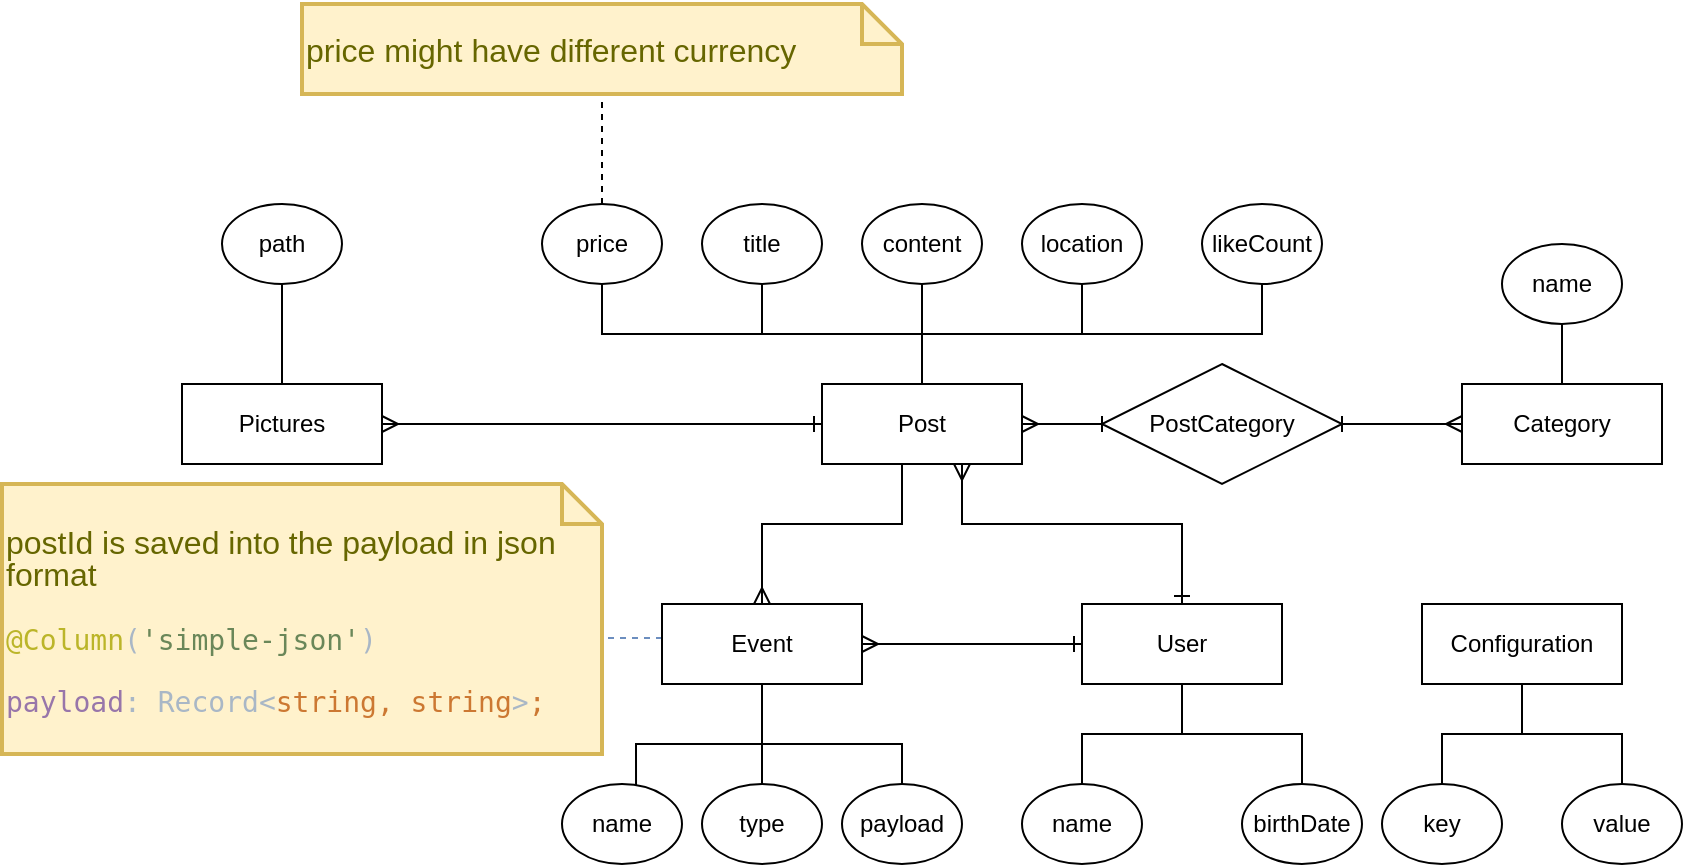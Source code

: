 <mxfile version="16.4.6" type="device"><diagram id="R2lEEEUBdFMjLlhIrx00" name="Page-1"><mxGraphModel dx="1422" dy="762" grid="1" gridSize="10" guides="1" tooltips="1" connect="1" arrows="1" fold="1" page="1" pageScale="1" pageWidth="850" pageHeight="1100" math="0" shadow="0" extFonts="Permanent Marker^https://fonts.googleapis.com/css?family=Permanent+Marker"><root><mxCell id="0"/><mxCell id="1" parent="0"/><mxCell id="LNiCz3PUaJKumTA4EDhK-4" style="edgeStyle=orthogonalEdgeStyle;rounded=0;orthogonalLoop=1;jettySize=auto;html=1;entryX=0;entryY=0.5;entryDx=0;entryDy=0;endArrow=baseDash;endFill=0;startArrow=ERmany;startFill=0;" parent="1" source="LNiCz3PUaJKumTA4EDhK-1" target="LNiCz3PUaJKumTA4EDhK-2" edge="1"><mxGeometry relative="1" as="geometry"/></mxCell><mxCell id="LNiCz3PUaJKumTA4EDhK-7" style="edgeStyle=orthogonalEdgeStyle;rounded=0;orthogonalLoop=1;jettySize=auto;html=1;entryX=0.5;entryY=0;entryDx=0;entryDy=0;startArrow=ERmany;startFill=0;endArrow=ERone;endFill=0;" parent="1" source="LNiCz3PUaJKumTA4EDhK-1" target="LNiCz3PUaJKumTA4EDhK-6" edge="1"><mxGeometry relative="1" as="geometry"><Array as="points"><mxPoint x="490" y="310"/><mxPoint x="600" y="310"/></Array></mxGeometry></mxCell><mxCell id="LNiCz3PUaJKumTA4EDhK-9" style="edgeStyle=orthogonalEdgeStyle;rounded=0;orthogonalLoop=1;jettySize=auto;html=1;entryX=1;entryY=0.5;entryDx=0;entryDy=0;startArrow=ERone;startFill=0;endArrow=ERmany;endFill=0;" parent="1" source="LNiCz3PUaJKumTA4EDhK-1" target="LNiCz3PUaJKumTA4EDhK-8" edge="1"><mxGeometry relative="1" as="geometry"/></mxCell><mxCell id="LNiCz3PUaJKumTA4EDhK-17" style="edgeStyle=orthogonalEdgeStyle;rounded=0;orthogonalLoop=1;jettySize=auto;html=1;entryX=0.5;entryY=1;entryDx=0;entryDy=0;startArrow=none;startFill=0;endArrow=none;endFill=0;" parent="1" source="LNiCz3PUaJKumTA4EDhK-1" target="LNiCz3PUaJKumTA4EDhK-10" edge="1"><mxGeometry relative="1" as="geometry"/></mxCell><mxCell id="LNiCz3PUaJKumTA4EDhK-18" style="edgeStyle=orthogonalEdgeStyle;rounded=0;orthogonalLoop=1;jettySize=auto;html=1;startArrow=none;startFill=0;endArrow=none;endFill=0;" parent="1" source="LNiCz3PUaJKumTA4EDhK-1" target="LNiCz3PUaJKumTA4EDhK-11" edge="1"><mxGeometry relative="1" as="geometry"/></mxCell><mxCell id="LNiCz3PUaJKumTA4EDhK-19" style="edgeStyle=orthogonalEdgeStyle;rounded=0;orthogonalLoop=1;jettySize=auto;html=1;startArrow=none;startFill=0;endArrow=none;endFill=0;" parent="1" source="LNiCz3PUaJKumTA4EDhK-1" target="LNiCz3PUaJKumTA4EDhK-12" edge="1"><mxGeometry relative="1" as="geometry"/></mxCell><mxCell id="l5Vizgiaj5KO3Ue9yY54-2" style="edgeStyle=orthogonalEdgeStyle;rounded=0;orthogonalLoop=1;jettySize=auto;html=1;entryX=0.5;entryY=0;entryDx=0;entryDy=0;startArrow=none;startFill=0;endArrow=ERmany;endFill=0;" parent="1" source="LNiCz3PUaJKumTA4EDhK-1" target="l5Vizgiaj5KO3Ue9yY54-1" edge="1"><mxGeometry relative="1" as="geometry"><Array as="points"><mxPoint x="460" y="310"/><mxPoint x="390" y="310"/></Array></mxGeometry></mxCell><mxCell id="3GR3aSOvoguFwPtbk9yG-3" style="edgeStyle=orthogonalEdgeStyle;rounded=0;orthogonalLoop=1;jettySize=auto;html=1;entryX=0.5;entryY=1;entryDx=0;entryDy=0;startArrow=none;startFill=0;endArrow=none;endFill=0;strokeWidth=1;" parent="1" source="LNiCz3PUaJKumTA4EDhK-1" target="3GR3aSOvoguFwPtbk9yG-2" edge="1"><mxGeometry relative="1" as="geometry"><Array as="points"><mxPoint x="470" y="215"/><mxPoint x="310" y="215"/></Array></mxGeometry></mxCell><mxCell id="LNiCz3PUaJKumTA4EDhK-1" value="Post" style="whiteSpace=wrap;html=1;align=center;" parent="1" vertex="1"><mxGeometry x="420" y="240" width="100" height="40" as="geometry"/></mxCell><mxCell id="LNiCz3PUaJKumTA4EDhK-5" style="edgeStyle=orthogonalEdgeStyle;rounded=0;orthogonalLoop=1;jettySize=auto;html=1;entryX=0;entryY=0.5;entryDx=0;entryDy=0;startArrow=baseDash;startFill=0;endArrow=ERmany;endFill=0;" parent="1" source="LNiCz3PUaJKumTA4EDhK-2" target="LNiCz3PUaJKumTA4EDhK-3" edge="1"><mxGeometry relative="1" as="geometry"/></mxCell><mxCell id="LNiCz3PUaJKumTA4EDhK-2" value="PostCategory" style="shape=rhombus;perimeter=rhombusPerimeter;whiteSpace=wrap;html=1;align=center;" parent="1" vertex="1"><mxGeometry x="560" y="230" width="120" height="60" as="geometry"/></mxCell><mxCell id="LNiCz3PUaJKumTA4EDhK-23" style="edgeStyle=orthogonalEdgeStyle;rounded=0;orthogonalLoop=1;jettySize=auto;html=1;startArrow=none;startFill=0;endArrow=none;endFill=0;" parent="1" source="LNiCz3PUaJKumTA4EDhK-3" target="LNiCz3PUaJKumTA4EDhK-16" edge="1"><mxGeometry relative="1" as="geometry"/></mxCell><mxCell id="LNiCz3PUaJKumTA4EDhK-3" value="Category" style="whiteSpace=wrap;html=1;align=center;" parent="1" vertex="1"><mxGeometry x="740" y="240" width="100" height="40" as="geometry"/></mxCell><mxCell id="LNiCz3PUaJKumTA4EDhK-21" style="edgeStyle=orthogonalEdgeStyle;rounded=0;orthogonalLoop=1;jettySize=auto;html=1;startArrow=none;startFill=0;endArrow=none;endFill=0;" parent="1" source="LNiCz3PUaJKumTA4EDhK-6" target="LNiCz3PUaJKumTA4EDhK-13" edge="1"><mxGeometry relative="1" as="geometry"/></mxCell><mxCell id="LNiCz3PUaJKumTA4EDhK-22" style="edgeStyle=orthogonalEdgeStyle;rounded=0;orthogonalLoop=1;jettySize=auto;html=1;startArrow=none;startFill=0;endArrow=none;endFill=0;" parent="1" source="LNiCz3PUaJKumTA4EDhK-6" target="LNiCz3PUaJKumTA4EDhK-14" edge="1"><mxGeometry relative="1" as="geometry"/></mxCell><mxCell id="LNiCz3PUaJKumTA4EDhK-6" value="User" style="whiteSpace=wrap;html=1;align=center;" parent="1" vertex="1"><mxGeometry x="550" y="350" width="100" height="40" as="geometry"/></mxCell><mxCell id="LNiCz3PUaJKumTA4EDhK-20" style="edgeStyle=orthogonalEdgeStyle;rounded=0;orthogonalLoop=1;jettySize=auto;html=1;entryX=0.5;entryY=1;entryDx=0;entryDy=0;startArrow=none;startFill=0;endArrow=none;endFill=0;" parent="1" source="LNiCz3PUaJKumTA4EDhK-8" target="LNiCz3PUaJKumTA4EDhK-15" edge="1"><mxGeometry relative="1" as="geometry"/></mxCell><mxCell id="LNiCz3PUaJKumTA4EDhK-8" value="Pictures" style="whiteSpace=wrap;html=1;align=center;" parent="1" vertex="1"><mxGeometry x="100" y="240" width="100" height="40" as="geometry"/></mxCell><mxCell id="LNiCz3PUaJKumTA4EDhK-10" value="title" style="ellipse;whiteSpace=wrap;html=1;align=center;" parent="1" vertex="1"><mxGeometry x="360" y="150" width="60" height="40" as="geometry"/></mxCell><mxCell id="LNiCz3PUaJKumTA4EDhK-11" value="content" style="ellipse;whiteSpace=wrap;html=1;align=center;" parent="1" vertex="1"><mxGeometry x="440" y="150" width="60" height="40" as="geometry"/></mxCell><mxCell id="LNiCz3PUaJKumTA4EDhK-12" value="location" style="ellipse;whiteSpace=wrap;html=1;align=center;" parent="1" vertex="1"><mxGeometry x="520" y="150" width="60" height="40" as="geometry"/></mxCell><mxCell id="LNiCz3PUaJKumTA4EDhK-13" value="name" style="ellipse;whiteSpace=wrap;html=1;align=center;" parent="1" vertex="1"><mxGeometry x="520" y="440" width="60" height="40" as="geometry"/></mxCell><mxCell id="LNiCz3PUaJKumTA4EDhK-14" value="birthDate" style="ellipse;whiteSpace=wrap;html=1;align=center;" parent="1" vertex="1"><mxGeometry x="630" y="440" width="60" height="40" as="geometry"/></mxCell><mxCell id="LNiCz3PUaJKumTA4EDhK-15" value="path" style="ellipse;whiteSpace=wrap;html=1;align=center;" parent="1" vertex="1"><mxGeometry x="120" y="150" width="60" height="40" as="geometry"/></mxCell><mxCell id="LNiCz3PUaJKumTA4EDhK-16" value="name" style="ellipse;whiteSpace=wrap;html=1;align=center;" parent="1" vertex="1"><mxGeometry x="760" y="170" width="60" height="40" as="geometry"/></mxCell><mxCell id="l5Vizgiaj5KO3Ue9yY54-6" style="edgeStyle=orthogonalEdgeStyle;rounded=0;orthogonalLoop=1;jettySize=auto;html=1;entryX=0.617;entryY=0.025;entryDx=0;entryDy=0;entryPerimeter=0;startArrow=none;startFill=0;endArrow=none;endFill=0;" parent="1" source="l5Vizgiaj5KO3Ue9yY54-1" target="l5Vizgiaj5KO3Ue9yY54-3" edge="1"><mxGeometry relative="1" as="geometry"><Array as="points"><mxPoint x="390" y="420"/><mxPoint x="327" y="420"/></Array></mxGeometry></mxCell><mxCell id="l5Vizgiaj5KO3Ue9yY54-7" style="edgeStyle=orthogonalEdgeStyle;rounded=0;orthogonalLoop=1;jettySize=auto;html=1;startArrow=none;startFill=0;endArrow=none;endFill=0;" parent="1" source="l5Vizgiaj5KO3Ue9yY54-1" target="l5Vizgiaj5KO3Ue9yY54-4" edge="1"><mxGeometry relative="1" as="geometry"><Array as="points"><mxPoint x="390" y="400"/><mxPoint x="390" y="400"/></Array></mxGeometry></mxCell><mxCell id="l5Vizgiaj5KO3Ue9yY54-8" style="edgeStyle=orthogonalEdgeStyle;rounded=0;orthogonalLoop=1;jettySize=auto;html=1;entryX=0.5;entryY=0;entryDx=0;entryDy=0;startArrow=none;startFill=0;endArrow=none;endFill=0;" parent="1" source="l5Vizgiaj5KO3Ue9yY54-1" target="l5Vizgiaj5KO3Ue9yY54-5" edge="1"><mxGeometry relative="1" as="geometry"><Array as="points"><mxPoint x="390" y="420"/><mxPoint x="460" y="420"/></Array></mxGeometry></mxCell><mxCell id="l5Vizgiaj5KO3Ue9yY54-11" style="edgeStyle=orthogonalEdgeStyle;rounded=0;orthogonalLoop=1;jettySize=auto;html=1;entryX=0.917;entryY=0.471;entryDx=0;entryDy=0;entryPerimeter=0;startArrow=none;startFill=0;endArrow=none;endFill=0;dashed=1;fillColor=#dae8fc;strokeColor=#6c8ebf;" parent="1" source="l5Vizgiaj5KO3Ue9yY54-1" target="l5Vizgiaj5KO3Ue9yY54-10" edge="1"><mxGeometry relative="1" as="geometry"><Array as="points"><mxPoint x="320" y="367"/><mxPoint x="320" y="367"/></Array></mxGeometry></mxCell><mxCell id="3GR3aSOvoguFwPtbk9yG-1" style="edgeStyle=orthogonalEdgeStyle;rounded=0;orthogonalLoop=1;jettySize=auto;html=1;entryX=0;entryY=0.5;entryDx=0;entryDy=0;endArrow=ERone;endFill=0;startArrow=ERmany;startFill=0;strokeWidth=1;" parent="1" source="l5Vizgiaj5KO3Ue9yY54-1" target="LNiCz3PUaJKumTA4EDhK-6" edge="1"><mxGeometry relative="1" as="geometry"/></mxCell><mxCell id="l5Vizgiaj5KO3Ue9yY54-1" value="Event" style="whiteSpace=wrap;html=1;align=center;" parent="1" vertex="1"><mxGeometry x="340" y="350" width="100" height="40" as="geometry"/></mxCell><mxCell id="l5Vizgiaj5KO3Ue9yY54-3" value="name" style="ellipse;whiteSpace=wrap;html=1;align=center;" parent="1" vertex="1"><mxGeometry x="290" y="440" width="60" height="40" as="geometry"/></mxCell><mxCell id="l5Vizgiaj5KO3Ue9yY54-4" value="type" style="ellipse;whiteSpace=wrap;html=1;align=center;" parent="1" vertex="1"><mxGeometry x="360" y="440" width="60" height="40" as="geometry"/></mxCell><mxCell id="l5Vizgiaj5KO3Ue9yY54-5" value="payload" style="ellipse;whiteSpace=wrap;html=1;align=center;" parent="1" vertex="1"><mxGeometry x="430" y="440" width="60" height="40" as="geometry"/></mxCell><mxCell id="l5Vizgiaj5KO3Ue9yY54-10" value="&lt;p style=&quot;line-height: 1 ; font-size: 16px&quot;&gt;postId is saved into the payload in json format&lt;br&gt;&lt;/p&gt;&lt;pre style=&quot;color: rgb(169 , 183 , 198) ; font-family: &amp;#34;jetbrains mono&amp;#34; , monospace ; font-size: 10.5pt&quot;&gt;&lt;span style=&quot;color: rgb(187 , 181 , 41)&quot;&gt;@Column&lt;/span&gt;(&lt;span style=&quot;color: rgb(106 , 135 , 89) ; line-height: 1&quot;&gt;'simple-json'&lt;/span&gt;)&lt;/pre&gt;&lt;pre style=&quot;color: rgb(169 , 183 , 198) ; font-family: &amp;#34;jetbrains mono&amp;#34; , monospace ; font-size: 10.5pt&quot;&gt;&lt;pre style=&quot;font-family: &amp;#34;jetbrains mono&amp;#34; , monospace ; font-size: 10.5pt&quot;&gt;&lt;span style=&quot;color: rgb(152 , 118 , 170) ; line-height: 1&quot;&gt;payload&lt;/span&gt;: Record&amp;lt;&lt;span style=&quot;color: rgb(204 , 120 , 50)&quot;&gt;string, string&lt;/span&gt;&amp;gt;&lt;span style=&quot;color: rgb(204 , 120 , 50)&quot;&gt;;&lt;/span&gt;&lt;/pre&gt;&lt;/pre&gt;&lt;p&gt;&lt;/p&gt;" style="shape=note;strokeWidth=2;fontSize=14;size=20;whiteSpace=wrap;html=1;fillColor=#fff2cc;strokeColor=#d6b656;fontColor=#666600;align=left;" parent="1" vertex="1"><mxGeometry x="10" y="290" width="300" height="135" as="geometry"/></mxCell><mxCell id="l5Vizgiaj5KO3Ue9yY54-12" value="likeCount" style="ellipse;whiteSpace=wrap;html=1;align=center;" parent="1" vertex="1"><mxGeometry x="610" y="150" width="60" height="40" as="geometry"/></mxCell><mxCell id="l5Vizgiaj5KO3Ue9yY54-13" style="edgeStyle=orthogonalEdgeStyle;rounded=0;orthogonalLoop=1;jettySize=auto;html=1;startArrow=none;startFill=0;endArrow=none;endFill=0;entryX=0.5;entryY=1;entryDx=0;entryDy=0;exitX=0.5;exitY=0;exitDx=0;exitDy=0;" parent="1" source="LNiCz3PUaJKumTA4EDhK-1" target="l5Vizgiaj5KO3Ue9yY54-12" edge="1"><mxGeometry relative="1" as="geometry"><mxPoint x="480" y="250" as="sourcePoint"/><mxPoint x="560" y="200" as="targetPoint"/></mxGeometry></mxCell><mxCell id="3GR3aSOvoguFwPtbk9yG-5" style="edgeStyle=orthogonalEdgeStyle;rounded=0;orthogonalLoop=1;jettySize=auto;html=1;entryX=0.5;entryY=1;entryDx=0;entryDy=0;entryPerimeter=0;startArrow=none;startFill=0;endArrow=none;endFill=0;strokeWidth=1;dashed=1;" parent="1" source="3GR3aSOvoguFwPtbk9yG-2" target="3GR3aSOvoguFwPtbk9yG-4" edge="1"><mxGeometry relative="1" as="geometry"/></mxCell><mxCell id="3GR3aSOvoguFwPtbk9yG-2" value="price&lt;br&gt;" style="ellipse;whiteSpace=wrap;html=1;align=center;" parent="1" vertex="1"><mxGeometry x="280" y="150" width="60" height="40" as="geometry"/></mxCell><mxCell id="3GR3aSOvoguFwPtbk9yG-4" value="&lt;p style=&quot;line-height: 1 ; font-size: 16px&quot;&gt;price might have different currency&lt;/p&gt;&lt;p&gt;&lt;/p&gt;" style="shape=note;strokeWidth=2;fontSize=14;size=20;whiteSpace=wrap;html=1;fillColor=#fff2cc;strokeColor=#d6b656;fontColor=#666600;align=left;" parent="1" vertex="1"><mxGeometry x="160" y="50" width="300" height="45" as="geometry"/></mxCell><mxCell id="3GR3aSOvoguFwPtbk9yG-9" style="edgeStyle=orthogonalEdgeStyle;rounded=0;orthogonalLoop=1;jettySize=auto;html=1;entryX=0.5;entryY=0;entryDx=0;entryDy=0;startArrow=none;startFill=0;endArrow=none;endFill=0;strokeWidth=1;" parent="1" source="3GR3aSOvoguFwPtbk9yG-6" target="3GR3aSOvoguFwPtbk9yG-7" edge="1"><mxGeometry relative="1" as="geometry"/></mxCell><mxCell id="3GR3aSOvoguFwPtbk9yG-10" style="edgeStyle=orthogonalEdgeStyle;rounded=0;orthogonalLoop=1;jettySize=auto;html=1;entryX=0.5;entryY=0;entryDx=0;entryDy=0;startArrow=none;startFill=0;endArrow=none;endFill=0;strokeWidth=1;" parent="1" source="3GR3aSOvoguFwPtbk9yG-6" target="3GR3aSOvoguFwPtbk9yG-8" edge="1"><mxGeometry relative="1" as="geometry"/></mxCell><mxCell id="3GR3aSOvoguFwPtbk9yG-6" value="Configuration" style="whiteSpace=wrap;html=1;align=center;" parent="1" vertex="1"><mxGeometry x="720" y="350" width="100" height="40" as="geometry"/></mxCell><mxCell id="3GR3aSOvoguFwPtbk9yG-7" value="key" style="ellipse;whiteSpace=wrap;html=1;align=center;" parent="1" vertex="1"><mxGeometry x="700" y="440" width="60" height="40" as="geometry"/></mxCell><mxCell id="3GR3aSOvoguFwPtbk9yG-8" value="value" style="ellipse;whiteSpace=wrap;html=1;align=center;" parent="1" vertex="1"><mxGeometry x="790" y="440" width="60" height="40" as="geometry"/></mxCell></root></mxGraphModel></diagram></mxfile>